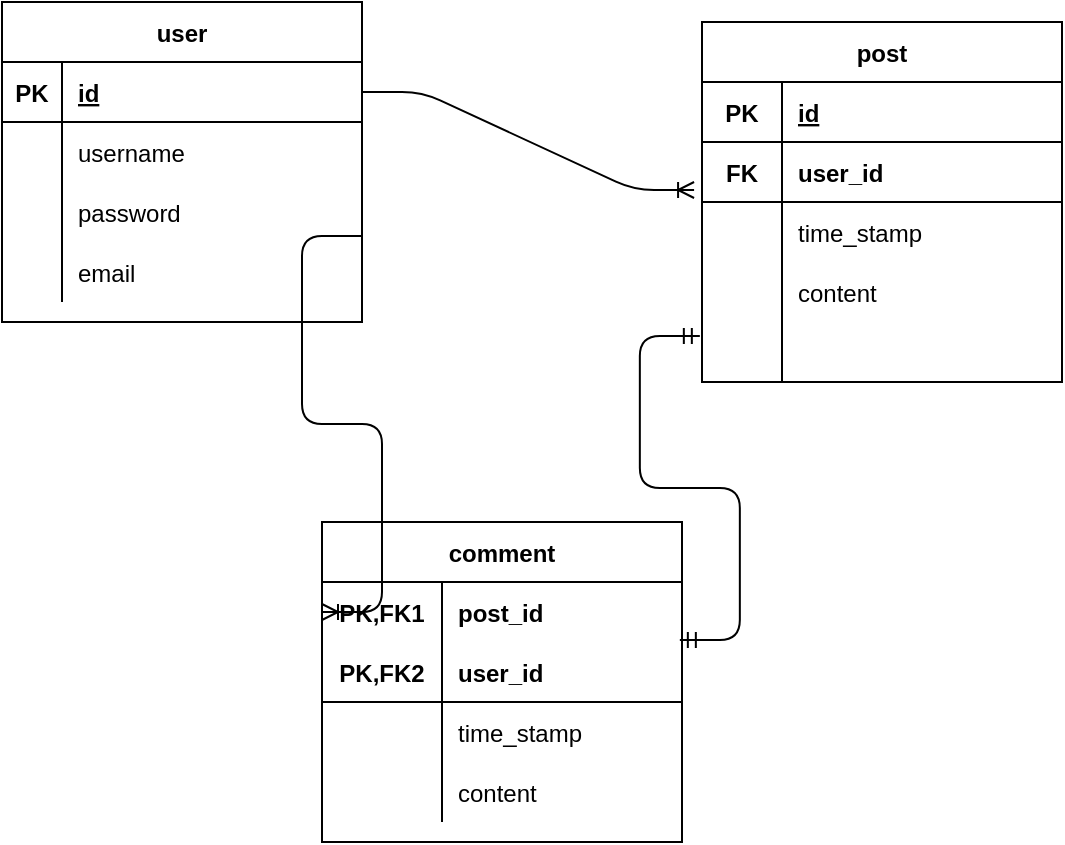 <mxfile version="13.6.2" type="device"><diagram id="YWoyI0EIhEVCnl6REkKC" name="Page-1"><mxGraphModel dx="1422" dy="762" grid="1" gridSize="10" guides="1" tooltips="1" connect="1" arrows="1" fold="1" page="1" pageScale="1" pageWidth="850" pageHeight="1100" math="0" shadow="0"><root><mxCell id="0"/><mxCell id="1" parent="0"/><mxCell id="gkDjNgGt0WXZQNh9Cdqr-49" value="comment" style="shape=table;startSize=30;container=1;collapsible=1;childLayout=tableLayout;fixedRows=1;rowLines=0;fontStyle=1;align=center;resizeLast=1;" vertex="1" parent="1"><mxGeometry x="250" y="330" width="180" height="160" as="geometry"/></mxCell><mxCell id="gkDjNgGt0WXZQNh9Cdqr-50" value="" style="shape=partialRectangle;collapsible=0;dropTarget=0;pointerEvents=0;fillColor=none;top=0;left=0;bottom=0;right=0;points=[[0,0.5],[1,0.5]];portConstraint=eastwest;" vertex="1" parent="gkDjNgGt0WXZQNh9Cdqr-49"><mxGeometry y="30" width="180" height="30" as="geometry"/></mxCell><mxCell id="gkDjNgGt0WXZQNh9Cdqr-51" value="PK,FK1" style="shape=partialRectangle;connectable=0;fillColor=none;top=0;left=0;bottom=0;right=0;fontStyle=1;overflow=hidden;" vertex="1" parent="gkDjNgGt0WXZQNh9Cdqr-50"><mxGeometry width="60" height="30" as="geometry"/></mxCell><mxCell id="gkDjNgGt0WXZQNh9Cdqr-52" value="post_id" style="shape=partialRectangle;connectable=0;fillColor=none;top=0;left=0;bottom=0;right=0;align=left;spacingLeft=6;fontStyle=1;overflow=hidden;" vertex="1" parent="gkDjNgGt0WXZQNh9Cdqr-50"><mxGeometry x="60" width="120" height="30" as="geometry"/></mxCell><mxCell id="gkDjNgGt0WXZQNh9Cdqr-53" value="" style="shape=partialRectangle;collapsible=0;dropTarget=0;pointerEvents=0;fillColor=none;top=0;left=0;bottom=1;right=0;points=[[0,0.5],[1,0.5]];portConstraint=eastwest;" vertex="1" parent="gkDjNgGt0WXZQNh9Cdqr-49"><mxGeometry y="60" width="180" height="30" as="geometry"/></mxCell><mxCell id="gkDjNgGt0WXZQNh9Cdqr-54" value="PK,FK2" style="shape=partialRectangle;connectable=0;fillColor=none;top=0;left=0;bottom=0;right=0;fontStyle=1;overflow=hidden;" vertex="1" parent="gkDjNgGt0WXZQNh9Cdqr-53"><mxGeometry width="60" height="30" as="geometry"/></mxCell><mxCell id="gkDjNgGt0WXZQNh9Cdqr-55" value="user_id" style="shape=partialRectangle;connectable=0;fillColor=none;top=0;left=0;bottom=0;right=0;align=left;spacingLeft=6;fontStyle=1;overflow=hidden;" vertex="1" parent="gkDjNgGt0WXZQNh9Cdqr-53"><mxGeometry x="60" width="120" height="30" as="geometry"/></mxCell><mxCell id="gkDjNgGt0WXZQNh9Cdqr-56" value="" style="shape=partialRectangle;collapsible=0;dropTarget=0;pointerEvents=0;fillColor=none;top=0;left=0;bottom=0;right=0;points=[[0,0.5],[1,0.5]];portConstraint=eastwest;" vertex="1" parent="gkDjNgGt0WXZQNh9Cdqr-49"><mxGeometry y="90" width="180" height="30" as="geometry"/></mxCell><mxCell id="gkDjNgGt0WXZQNh9Cdqr-57" value="" style="shape=partialRectangle;connectable=0;fillColor=none;top=0;left=0;bottom=0;right=0;editable=1;overflow=hidden;" vertex="1" parent="gkDjNgGt0WXZQNh9Cdqr-56"><mxGeometry width="60" height="30" as="geometry"/></mxCell><mxCell id="gkDjNgGt0WXZQNh9Cdqr-58" value="time_stamp" style="shape=partialRectangle;connectable=0;fillColor=none;top=0;left=0;bottom=0;right=0;align=left;spacingLeft=6;overflow=hidden;" vertex="1" parent="gkDjNgGt0WXZQNh9Cdqr-56"><mxGeometry x="60" width="120" height="30" as="geometry"/></mxCell><mxCell id="gkDjNgGt0WXZQNh9Cdqr-59" value="" style="shape=partialRectangle;collapsible=0;dropTarget=0;pointerEvents=0;fillColor=none;top=0;left=0;bottom=0;right=0;points=[[0,0.5],[1,0.5]];portConstraint=eastwest;" vertex="1" parent="gkDjNgGt0WXZQNh9Cdqr-49"><mxGeometry y="120" width="180" height="30" as="geometry"/></mxCell><mxCell id="gkDjNgGt0WXZQNh9Cdqr-60" value="" style="shape=partialRectangle;connectable=0;fillColor=none;top=0;left=0;bottom=0;right=0;editable=1;overflow=hidden;" vertex="1" parent="gkDjNgGt0WXZQNh9Cdqr-59"><mxGeometry width="60" height="30" as="geometry"/></mxCell><mxCell id="gkDjNgGt0WXZQNh9Cdqr-61" value="content" style="shape=partialRectangle;connectable=0;fillColor=none;top=0;left=0;bottom=0;right=0;align=left;spacingLeft=6;overflow=hidden;" vertex="1" parent="gkDjNgGt0WXZQNh9Cdqr-59"><mxGeometry x="60" width="120" height="30" as="geometry"/></mxCell><mxCell id="gkDjNgGt0WXZQNh9Cdqr-1" value="user" style="shape=table;startSize=30;container=1;collapsible=1;childLayout=tableLayout;fixedRows=1;rowLines=0;fontStyle=1;align=center;resizeLast=1;" vertex="1" parent="1"><mxGeometry x="90" y="70" width="180" height="160" as="geometry"/></mxCell><mxCell id="gkDjNgGt0WXZQNh9Cdqr-2" value="" style="shape=partialRectangle;collapsible=0;dropTarget=0;pointerEvents=0;fillColor=none;top=0;left=0;bottom=1;right=0;points=[[0,0.5],[1,0.5]];portConstraint=eastwest;" vertex="1" parent="gkDjNgGt0WXZQNh9Cdqr-1"><mxGeometry y="30" width="180" height="30" as="geometry"/></mxCell><mxCell id="gkDjNgGt0WXZQNh9Cdqr-3" value="PK" style="shape=partialRectangle;connectable=0;fillColor=none;top=0;left=0;bottom=0;right=0;fontStyle=1;overflow=hidden;" vertex="1" parent="gkDjNgGt0WXZQNh9Cdqr-2"><mxGeometry width="30" height="30" as="geometry"/></mxCell><mxCell id="gkDjNgGt0WXZQNh9Cdqr-4" value="id" style="shape=partialRectangle;connectable=0;fillColor=none;top=0;left=0;bottom=0;right=0;align=left;spacingLeft=6;fontStyle=5;overflow=hidden;" vertex="1" parent="gkDjNgGt0WXZQNh9Cdqr-2"><mxGeometry x="30" width="150" height="30" as="geometry"/></mxCell><mxCell id="gkDjNgGt0WXZQNh9Cdqr-5" value="" style="shape=partialRectangle;collapsible=0;dropTarget=0;pointerEvents=0;fillColor=none;top=0;left=0;bottom=0;right=0;points=[[0,0.5],[1,0.5]];portConstraint=eastwest;" vertex="1" parent="gkDjNgGt0WXZQNh9Cdqr-1"><mxGeometry y="60" width="180" height="30" as="geometry"/></mxCell><mxCell id="gkDjNgGt0WXZQNh9Cdqr-6" value="" style="shape=partialRectangle;connectable=0;fillColor=none;top=0;left=0;bottom=0;right=0;editable=1;overflow=hidden;" vertex="1" parent="gkDjNgGt0WXZQNh9Cdqr-5"><mxGeometry width="30" height="30" as="geometry"/></mxCell><mxCell id="gkDjNgGt0WXZQNh9Cdqr-7" value="username" style="shape=partialRectangle;connectable=0;fillColor=none;top=0;left=0;bottom=0;right=0;align=left;spacingLeft=6;overflow=hidden;" vertex="1" parent="gkDjNgGt0WXZQNh9Cdqr-5"><mxGeometry x="30" width="150" height="30" as="geometry"/></mxCell><mxCell id="gkDjNgGt0WXZQNh9Cdqr-8" value="" style="shape=partialRectangle;collapsible=0;dropTarget=0;pointerEvents=0;fillColor=none;top=0;left=0;bottom=0;right=0;points=[[0,0.5],[1,0.5]];portConstraint=eastwest;" vertex="1" parent="gkDjNgGt0WXZQNh9Cdqr-1"><mxGeometry y="90" width="180" height="30" as="geometry"/></mxCell><mxCell id="gkDjNgGt0WXZQNh9Cdqr-9" value="" style="shape=partialRectangle;connectable=0;fillColor=none;top=0;left=0;bottom=0;right=0;editable=1;overflow=hidden;" vertex="1" parent="gkDjNgGt0WXZQNh9Cdqr-8"><mxGeometry width="30" height="30" as="geometry"/></mxCell><mxCell id="gkDjNgGt0WXZQNh9Cdqr-10" value="password" style="shape=partialRectangle;connectable=0;fillColor=none;top=0;left=0;bottom=0;right=0;align=left;spacingLeft=6;overflow=hidden;" vertex="1" parent="gkDjNgGt0WXZQNh9Cdqr-8"><mxGeometry x="30" width="150" height="30" as="geometry"/></mxCell><mxCell id="gkDjNgGt0WXZQNh9Cdqr-11" value="" style="shape=partialRectangle;collapsible=0;dropTarget=0;pointerEvents=0;fillColor=none;top=0;left=0;bottom=0;right=0;points=[[0,0.5],[1,0.5]];portConstraint=eastwest;" vertex="1" parent="gkDjNgGt0WXZQNh9Cdqr-1"><mxGeometry y="120" width="180" height="30" as="geometry"/></mxCell><mxCell id="gkDjNgGt0WXZQNh9Cdqr-12" value="" style="shape=partialRectangle;connectable=0;fillColor=none;top=0;left=0;bottom=0;right=0;editable=1;overflow=hidden;" vertex="1" parent="gkDjNgGt0WXZQNh9Cdqr-11"><mxGeometry width="30" height="30" as="geometry"/></mxCell><mxCell id="gkDjNgGt0WXZQNh9Cdqr-13" value="email" style="shape=partialRectangle;connectable=0;fillColor=none;top=0;left=0;bottom=0;right=0;align=left;spacingLeft=6;overflow=hidden;" vertex="1" parent="gkDjNgGt0WXZQNh9Cdqr-11"><mxGeometry x="30" width="150" height="30" as="geometry"/></mxCell><mxCell id="gkDjNgGt0WXZQNh9Cdqr-62" value="" style="edgeStyle=entityRelationEdgeStyle;fontSize=12;html=1;endArrow=ERoneToMany;exitX=1;exitY=0.5;exitDx=0;exitDy=0;entryX=-0.022;entryY=0.8;entryDx=0;entryDy=0;entryPerimeter=0;" edge="1" parent="1" source="gkDjNgGt0WXZQNh9Cdqr-2" target="gkDjNgGt0WXZQNh9Cdqr-33"><mxGeometry width="100" height="100" relative="1" as="geometry"><mxPoint x="280" y="260" as="sourcePoint"/><mxPoint x="380" y="160" as="targetPoint"/></mxGeometry></mxCell><mxCell id="gkDjNgGt0WXZQNh9Cdqr-63" value="" style="edgeStyle=entityRelationEdgeStyle;fontSize=12;html=1;endArrow=ERoneToMany;exitX=1;exitY=-0.1;exitDx=0;exitDy=0;exitPerimeter=0;entryX=0;entryY=0.5;entryDx=0;entryDy=0;" edge="1" parent="1" source="gkDjNgGt0WXZQNh9Cdqr-11" target="gkDjNgGt0WXZQNh9Cdqr-50"><mxGeometry width="100" height="100" relative="1" as="geometry"><mxPoint x="300" y="310" as="sourcePoint"/><mxPoint x="400" y="210" as="targetPoint"/></mxGeometry></mxCell><mxCell id="gkDjNgGt0WXZQNh9Cdqr-14" value="post" style="shape=table;startSize=30;container=1;collapsible=1;childLayout=tableLayout;fixedRows=1;rowLines=0;fontStyle=1;align=center;resizeLast=1;" vertex="1" parent="1"><mxGeometry x="440" y="80" width="180" height="180" as="geometry"/></mxCell><mxCell id="gkDjNgGt0WXZQNh9Cdqr-15" value="" style="shape=partialRectangle;collapsible=0;dropTarget=0;pointerEvents=0;fillColor=none;top=0;left=0;bottom=1;right=0;points=[[0,0.5],[1,0.5]];portConstraint=eastwest;" vertex="1" parent="gkDjNgGt0WXZQNh9Cdqr-14"><mxGeometry y="30" width="180" height="30" as="geometry"/></mxCell><mxCell id="gkDjNgGt0WXZQNh9Cdqr-16" value="PK" style="shape=partialRectangle;connectable=0;fillColor=none;top=0;left=0;bottom=0;right=0;fontStyle=1;overflow=hidden;" vertex="1" parent="gkDjNgGt0WXZQNh9Cdqr-15"><mxGeometry width="40" height="30" as="geometry"/></mxCell><mxCell id="gkDjNgGt0WXZQNh9Cdqr-17" value="id" style="shape=partialRectangle;connectable=0;fillColor=none;top=0;left=0;bottom=0;right=0;align=left;spacingLeft=6;fontStyle=5;overflow=hidden;" vertex="1" parent="gkDjNgGt0WXZQNh9Cdqr-15"><mxGeometry x="40" width="140" height="30" as="geometry"/></mxCell><mxCell id="gkDjNgGt0WXZQNh9Cdqr-33" value="" style="shape=partialRectangle;collapsible=0;dropTarget=0;pointerEvents=0;fillColor=none;top=0;left=0;bottom=1;right=0;points=[[0,0.5],[1,0.5]];portConstraint=eastwest;" vertex="1" parent="gkDjNgGt0WXZQNh9Cdqr-14"><mxGeometry y="60" width="180" height="30" as="geometry"/></mxCell><mxCell id="gkDjNgGt0WXZQNh9Cdqr-34" value="FK" style="shape=partialRectangle;connectable=0;fillColor=none;top=0;left=0;bottom=0;right=0;fontStyle=1;overflow=hidden;" vertex="1" parent="gkDjNgGt0WXZQNh9Cdqr-33"><mxGeometry width="40" height="30" as="geometry"/></mxCell><mxCell id="gkDjNgGt0WXZQNh9Cdqr-35" value="user_id" style="shape=partialRectangle;connectable=0;fillColor=none;top=0;left=0;bottom=0;right=0;align=left;spacingLeft=6;fontStyle=1;overflow=hidden;" vertex="1" parent="gkDjNgGt0WXZQNh9Cdqr-33"><mxGeometry x="40" width="140" height="30" as="geometry"/></mxCell><mxCell id="gkDjNgGt0WXZQNh9Cdqr-18" value="" style="shape=partialRectangle;collapsible=0;dropTarget=0;pointerEvents=0;fillColor=none;top=0;left=0;bottom=0;right=0;points=[[0,0.5],[1,0.5]];portConstraint=eastwest;" vertex="1" parent="gkDjNgGt0WXZQNh9Cdqr-14"><mxGeometry y="90" width="180" height="30" as="geometry"/></mxCell><mxCell id="gkDjNgGt0WXZQNh9Cdqr-19" value="" style="shape=partialRectangle;connectable=0;fillColor=none;top=0;left=0;bottom=0;right=0;editable=1;overflow=hidden;" vertex="1" parent="gkDjNgGt0WXZQNh9Cdqr-18"><mxGeometry width="40" height="30" as="geometry"/></mxCell><mxCell id="gkDjNgGt0WXZQNh9Cdqr-20" value="time_stamp" style="shape=partialRectangle;connectable=0;fillColor=none;top=0;left=0;bottom=0;right=0;align=left;spacingLeft=6;overflow=hidden;" vertex="1" parent="gkDjNgGt0WXZQNh9Cdqr-18"><mxGeometry x="40" width="140" height="30" as="geometry"/></mxCell><mxCell id="gkDjNgGt0WXZQNh9Cdqr-21" value="" style="shape=partialRectangle;collapsible=0;dropTarget=0;pointerEvents=0;fillColor=none;top=0;left=0;bottom=0;right=0;points=[[0,0.5],[1,0.5]];portConstraint=eastwest;" vertex="1" parent="gkDjNgGt0WXZQNh9Cdqr-14"><mxGeometry y="120" width="180" height="30" as="geometry"/></mxCell><mxCell id="gkDjNgGt0WXZQNh9Cdqr-22" value="" style="shape=partialRectangle;connectable=0;fillColor=none;top=0;left=0;bottom=0;right=0;editable=1;overflow=hidden;" vertex="1" parent="gkDjNgGt0WXZQNh9Cdqr-21"><mxGeometry width="40" height="30" as="geometry"/></mxCell><mxCell id="gkDjNgGt0WXZQNh9Cdqr-23" value="content" style="shape=partialRectangle;connectable=0;fillColor=none;top=0;left=0;bottom=0;right=0;align=left;spacingLeft=6;overflow=hidden;" vertex="1" parent="gkDjNgGt0WXZQNh9Cdqr-21"><mxGeometry x="40" width="140" height="30" as="geometry"/></mxCell><mxCell id="gkDjNgGt0WXZQNh9Cdqr-24" value="" style="shape=partialRectangle;collapsible=0;dropTarget=0;pointerEvents=0;fillColor=none;top=0;left=0;bottom=0;right=0;points=[[0,0.5],[1,0.5]];portConstraint=eastwest;" vertex="1" parent="gkDjNgGt0WXZQNh9Cdqr-14"><mxGeometry y="150" width="180" height="30" as="geometry"/></mxCell><mxCell id="gkDjNgGt0WXZQNh9Cdqr-25" value="" style="shape=partialRectangle;connectable=0;fillColor=none;top=0;left=0;bottom=0;right=0;editable=1;overflow=hidden;" vertex="1" parent="gkDjNgGt0WXZQNh9Cdqr-24"><mxGeometry width="40" height="30" as="geometry"/></mxCell><mxCell id="gkDjNgGt0WXZQNh9Cdqr-26" value="" style="shape=partialRectangle;connectable=0;fillColor=none;top=0;left=0;bottom=0;right=0;align=left;spacingLeft=6;overflow=hidden;" vertex="1" parent="gkDjNgGt0WXZQNh9Cdqr-24"><mxGeometry x="40" width="140" height="30" as="geometry"/></mxCell><mxCell id="gkDjNgGt0WXZQNh9Cdqr-64" value="" style="edgeStyle=entityRelationEdgeStyle;fontSize=12;html=1;endArrow=ERmandOne;startArrow=ERmandOne;exitX=0.994;exitY=-0.033;exitDx=0;exitDy=0;exitPerimeter=0;entryX=-0.006;entryY=0.233;entryDx=0;entryDy=0;entryPerimeter=0;" edge="1" parent="1" source="gkDjNgGt0WXZQNh9Cdqr-53" target="gkDjNgGt0WXZQNh9Cdqr-24"><mxGeometry width="100" height="100" relative="1" as="geometry"><mxPoint x="540" y="420" as="sourcePoint"/><mxPoint x="640" y="320" as="targetPoint"/></mxGeometry></mxCell></root></mxGraphModel></diagram></mxfile>